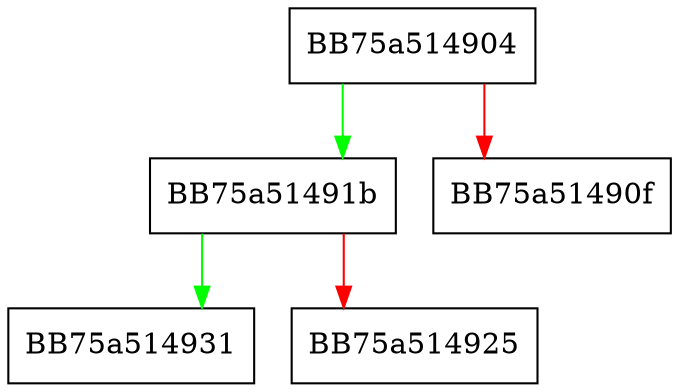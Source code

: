 digraph whereNthSubterm {
  node [shape="box"];
  graph [splines=ortho];
  BB75a514904 -> BB75a51491b [color="green"];
  BB75a514904 -> BB75a51490f [color="red"];
  BB75a51491b -> BB75a514931 [color="green"];
  BB75a51491b -> BB75a514925 [color="red"];
}